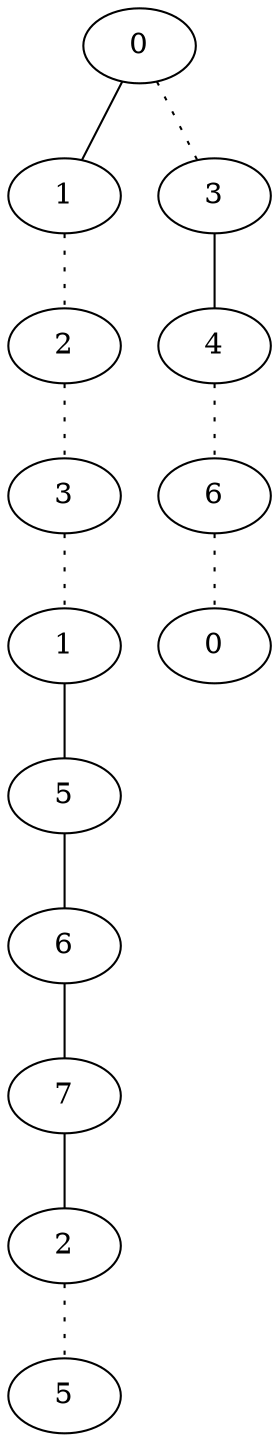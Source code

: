 graph {
a0[label=0];
a1[label=1];
a2[label=2];
a3[label=3];
a4[label=1];
a5[label=5];
a6[label=6];
a7[label=7];
a8[label=2];
a9[label=5];
a10[label=3];
a11[label=4];
a12[label=6];
a13[label=0];
a0 -- a1;
a0 -- a10 [style=dotted];
a1 -- a2 [style=dotted];
a2 -- a3 [style=dotted];
a3 -- a4 [style=dotted];
a4 -- a5;
a5 -- a6;
a6 -- a7;
a7 -- a8;
a8 -- a9 [style=dotted];
a10 -- a11;
a11 -- a12 [style=dotted];
a12 -- a13 [style=dotted];
}
